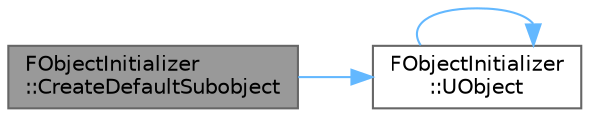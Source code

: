 digraph "FObjectInitializer::CreateDefaultSubobject"
{
 // INTERACTIVE_SVG=YES
 // LATEX_PDF_SIZE
  bgcolor="transparent";
  edge [fontname=Helvetica,fontsize=10,labelfontname=Helvetica,labelfontsize=10];
  node [fontname=Helvetica,fontsize=10,shape=box,height=0.2,width=0.4];
  rankdir="LR";
  Node1 [id="Node000001",label="FObjectInitializer\l::CreateDefaultSubobject",height=0.2,width=0.4,color="gray40", fillcolor="grey60", style="filled", fontcolor="black",tooltip="Create a component or subobject that will be instanced inside all instances of this class."];
  Node1 -> Node2 [id="edge1_Node000001_Node000002",color="steelblue1",style="solid",tooltip=" "];
  Node2 [id="Node000002",label="FObjectInitializer\l::UObject",height=0.2,width=0.4,color="grey40", fillcolor="white", style="filled",URL="$d5/d7f/classFObjectInitializer.html#a883e79be52bfec451a0e77abbe93eaa5",tooltip=" "];
  Node2 -> Node2 [id="edge2_Node000002_Node000002",color="steelblue1",style="solid",tooltip=" "];
}
